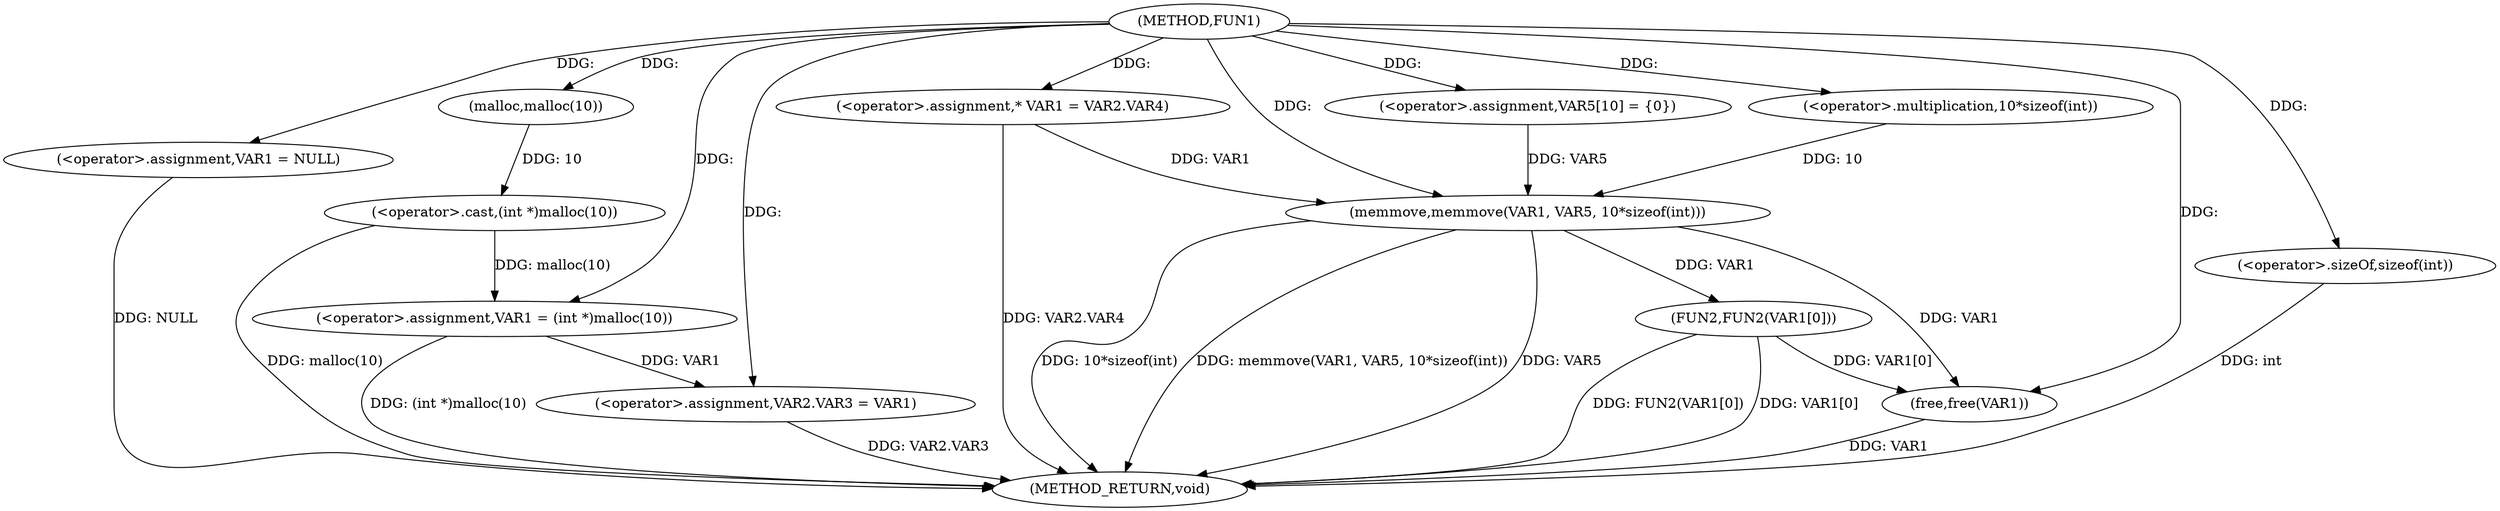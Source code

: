 digraph FUN1 {  
"1000100" [label = "(METHOD,FUN1)" ]
"1000142" [label = "(METHOD_RETURN,void)" ]
"1000104" [label = "(<operator>.assignment,VAR1 = NULL)" ]
"1000107" [label = "(<operator>.assignment,VAR1 = (int *)malloc(10))" ]
"1000109" [label = "(<operator>.cast,(int *)malloc(10))" ]
"1000111" [label = "(malloc,malloc(10))" ]
"1000113" [label = "(<operator>.assignment,VAR2.VAR3 = VAR1)" ]
"1000120" [label = "(<operator>.assignment,* VAR1 = VAR2.VAR4)" ]
"1000127" [label = "(<operator>.assignment,VAR5[10] = {0})" ]
"1000129" [label = "(memmove,memmove(VAR1, VAR5, 10*sizeof(int)))" ]
"1000132" [label = "(<operator>.multiplication,10*sizeof(int))" ]
"1000134" [label = "(<operator>.sizeOf,sizeof(int))" ]
"1000136" [label = "(FUN2,FUN2(VAR1[0]))" ]
"1000140" [label = "(free,free(VAR1))" ]
  "1000113" -> "1000142"  [ label = "DDG: VAR2.VAR3"] 
  "1000109" -> "1000142"  [ label = "DDG: malloc(10)"] 
  "1000129" -> "1000142"  [ label = "DDG: VAR5"] 
  "1000129" -> "1000142"  [ label = "DDG: 10*sizeof(int)"] 
  "1000140" -> "1000142"  [ label = "DDG: VAR1"] 
  "1000129" -> "1000142"  [ label = "DDG: memmove(VAR1, VAR5, 10*sizeof(int))"] 
  "1000134" -> "1000142"  [ label = "DDG: int"] 
  "1000136" -> "1000142"  [ label = "DDG: FUN2(VAR1[0])"] 
  "1000120" -> "1000142"  [ label = "DDG: VAR2.VAR4"] 
  "1000136" -> "1000142"  [ label = "DDG: VAR1[0]"] 
  "1000104" -> "1000142"  [ label = "DDG: NULL"] 
  "1000107" -> "1000142"  [ label = "DDG: (int *)malloc(10)"] 
  "1000100" -> "1000104"  [ label = "DDG: "] 
  "1000109" -> "1000107"  [ label = "DDG: malloc(10)"] 
  "1000100" -> "1000107"  [ label = "DDG: "] 
  "1000111" -> "1000109"  [ label = "DDG: 10"] 
  "1000100" -> "1000111"  [ label = "DDG: "] 
  "1000107" -> "1000113"  [ label = "DDG: VAR1"] 
  "1000100" -> "1000113"  [ label = "DDG: "] 
  "1000100" -> "1000120"  [ label = "DDG: "] 
  "1000100" -> "1000127"  [ label = "DDG: "] 
  "1000120" -> "1000129"  [ label = "DDG: VAR1"] 
  "1000100" -> "1000129"  [ label = "DDG: "] 
  "1000127" -> "1000129"  [ label = "DDG: VAR5"] 
  "1000132" -> "1000129"  [ label = "DDG: 10"] 
  "1000100" -> "1000132"  [ label = "DDG: "] 
  "1000100" -> "1000134"  [ label = "DDG: "] 
  "1000129" -> "1000136"  [ label = "DDG: VAR1"] 
  "1000129" -> "1000140"  [ label = "DDG: VAR1"] 
  "1000136" -> "1000140"  [ label = "DDG: VAR1[0]"] 
  "1000100" -> "1000140"  [ label = "DDG: "] 
}
